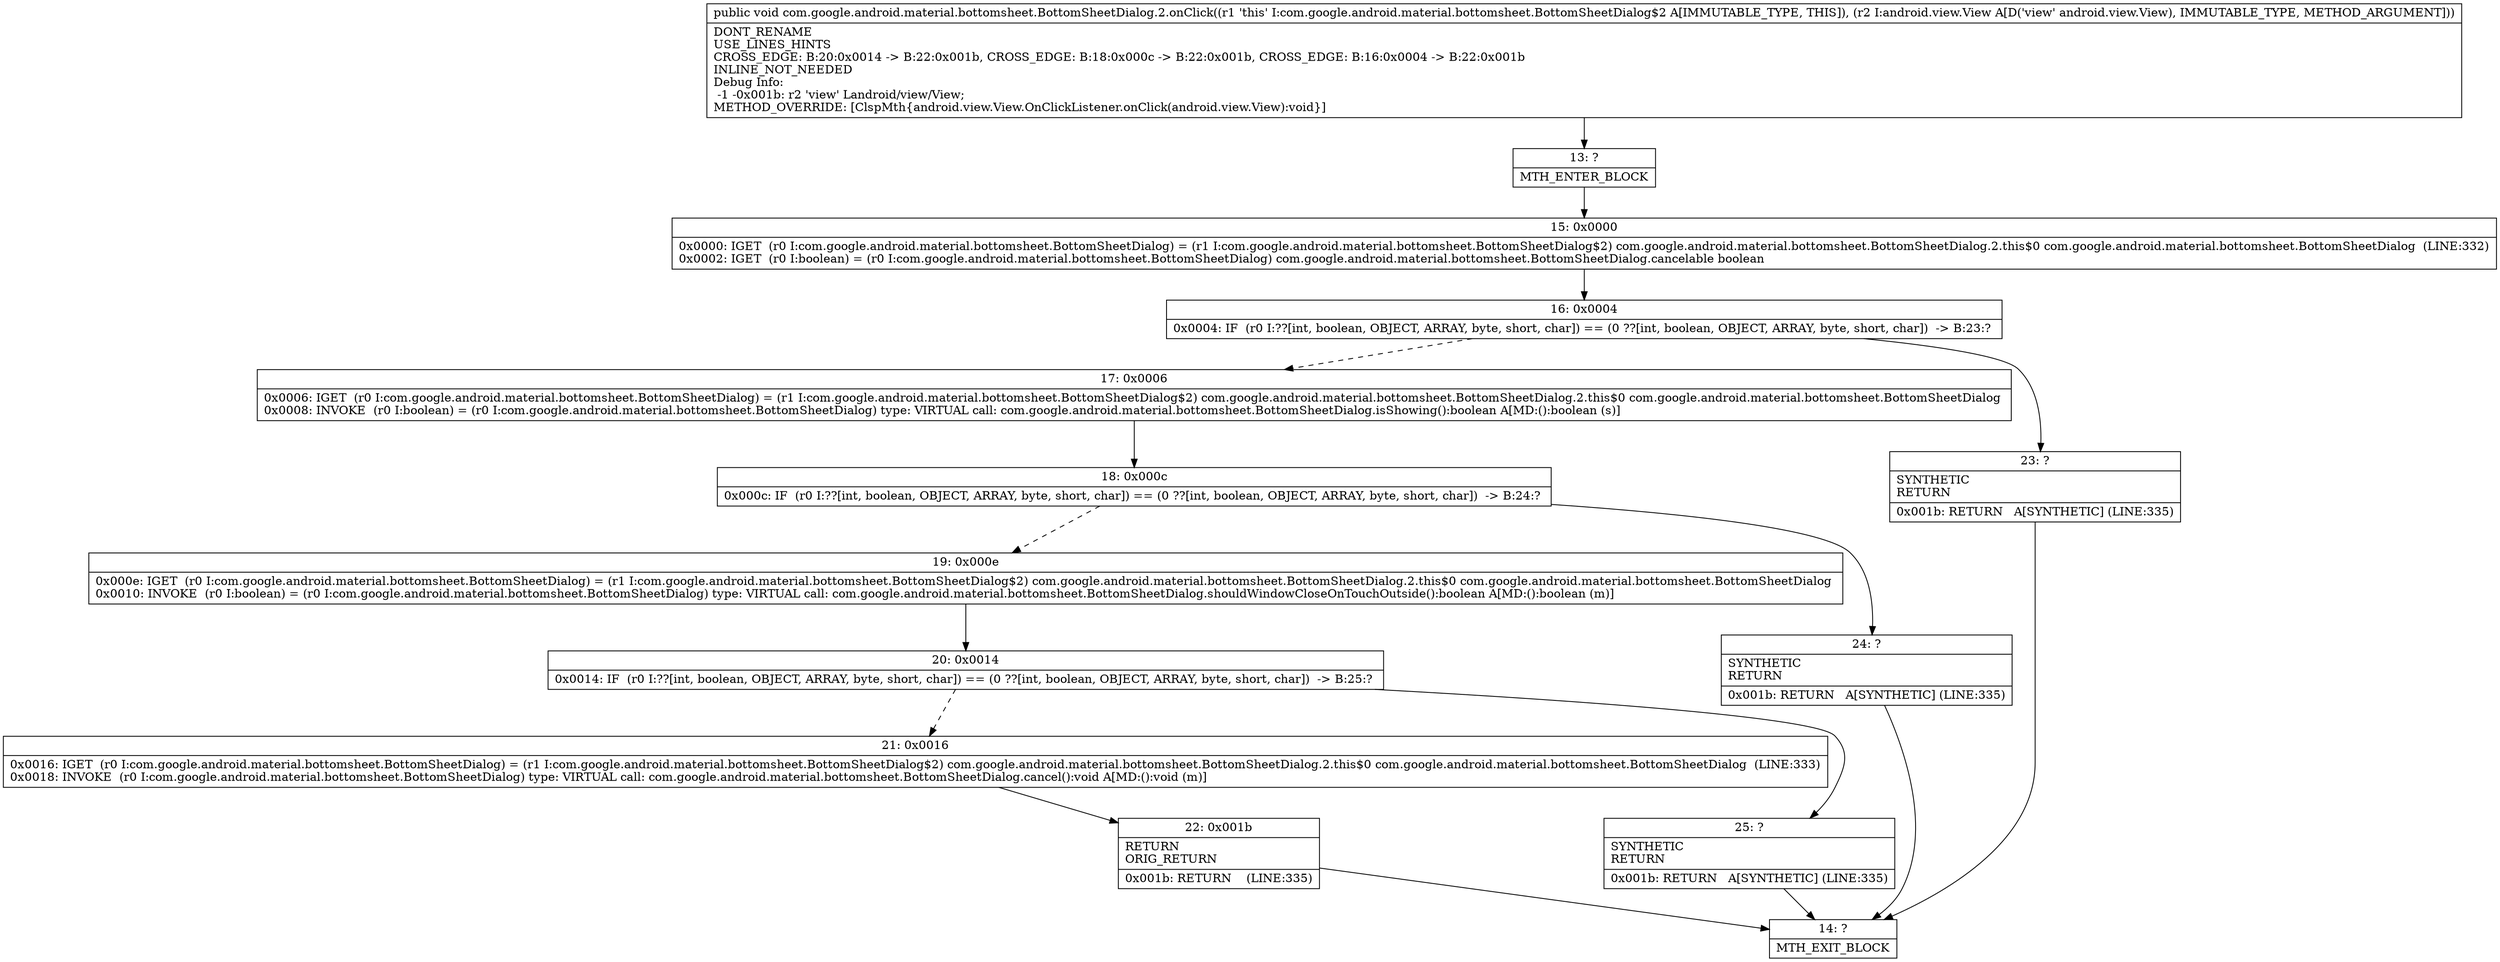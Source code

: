 digraph "CFG forcom.google.android.material.bottomsheet.BottomSheetDialog.2.onClick(Landroid\/view\/View;)V" {
Node_13 [shape=record,label="{13\:\ ?|MTH_ENTER_BLOCK\l}"];
Node_15 [shape=record,label="{15\:\ 0x0000|0x0000: IGET  (r0 I:com.google.android.material.bottomsheet.BottomSheetDialog) = (r1 I:com.google.android.material.bottomsheet.BottomSheetDialog$2) com.google.android.material.bottomsheet.BottomSheetDialog.2.this$0 com.google.android.material.bottomsheet.BottomSheetDialog  (LINE:332)\l0x0002: IGET  (r0 I:boolean) = (r0 I:com.google.android.material.bottomsheet.BottomSheetDialog) com.google.android.material.bottomsheet.BottomSheetDialog.cancelable boolean \l}"];
Node_16 [shape=record,label="{16\:\ 0x0004|0x0004: IF  (r0 I:??[int, boolean, OBJECT, ARRAY, byte, short, char]) == (0 ??[int, boolean, OBJECT, ARRAY, byte, short, char])  \-\> B:23:? \l}"];
Node_17 [shape=record,label="{17\:\ 0x0006|0x0006: IGET  (r0 I:com.google.android.material.bottomsheet.BottomSheetDialog) = (r1 I:com.google.android.material.bottomsheet.BottomSheetDialog$2) com.google.android.material.bottomsheet.BottomSheetDialog.2.this$0 com.google.android.material.bottomsheet.BottomSheetDialog \l0x0008: INVOKE  (r0 I:boolean) = (r0 I:com.google.android.material.bottomsheet.BottomSheetDialog) type: VIRTUAL call: com.google.android.material.bottomsheet.BottomSheetDialog.isShowing():boolean A[MD:():boolean (s)]\l}"];
Node_18 [shape=record,label="{18\:\ 0x000c|0x000c: IF  (r0 I:??[int, boolean, OBJECT, ARRAY, byte, short, char]) == (0 ??[int, boolean, OBJECT, ARRAY, byte, short, char])  \-\> B:24:? \l}"];
Node_19 [shape=record,label="{19\:\ 0x000e|0x000e: IGET  (r0 I:com.google.android.material.bottomsheet.BottomSheetDialog) = (r1 I:com.google.android.material.bottomsheet.BottomSheetDialog$2) com.google.android.material.bottomsheet.BottomSheetDialog.2.this$0 com.google.android.material.bottomsheet.BottomSheetDialog \l0x0010: INVOKE  (r0 I:boolean) = (r0 I:com.google.android.material.bottomsheet.BottomSheetDialog) type: VIRTUAL call: com.google.android.material.bottomsheet.BottomSheetDialog.shouldWindowCloseOnTouchOutside():boolean A[MD:():boolean (m)]\l}"];
Node_20 [shape=record,label="{20\:\ 0x0014|0x0014: IF  (r0 I:??[int, boolean, OBJECT, ARRAY, byte, short, char]) == (0 ??[int, boolean, OBJECT, ARRAY, byte, short, char])  \-\> B:25:? \l}"];
Node_21 [shape=record,label="{21\:\ 0x0016|0x0016: IGET  (r0 I:com.google.android.material.bottomsheet.BottomSheetDialog) = (r1 I:com.google.android.material.bottomsheet.BottomSheetDialog$2) com.google.android.material.bottomsheet.BottomSheetDialog.2.this$0 com.google.android.material.bottomsheet.BottomSheetDialog  (LINE:333)\l0x0018: INVOKE  (r0 I:com.google.android.material.bottomsheet.BottomSheetDialog) type: VIRTUAL call: com.google.android.material.bottomsheet.BottomSheetDialog.cancel():void A[MD:():void (m)]\l}"];
Node_22 [shape=record,label="{22\:\ 0x001b|RETURN\lORIG_RETURN\l|0x001b: RETURN    (LINE:335)\l}"];
Node_14 [shape=record,label="{14\:\ ?|MTH_EXIT_BLOCK\l}"];
Node_25 [shape=record,label="{25\:\ ?|SYNTHETIC\lRETURN\l|0x001b: RETURN   A[SYNTHETIC] (LINE:335)\l}"];
Node_24 [shape=record,label="{24\:\ ?|SYNTHETIC\lRETURN\l|0x001b: RETURN   A[SYNTHETIC] (LINE:335)\l}"];
Node_23 [shape=record,label="{23\:\ ?|SYNTHETIC\lRETURN\l|0x001b: RETURN   A[SYNTHETIC] (LINE:335)\l}"];
MethodNode[shape=record,label="{public void com.google.android.material.bottomsheet.BottomSheetDialog.2.onClick((r1 'this' I:com.google.android.material.bottomsheet.BottomSheetDialog$2 A[IMMUTABLE_TYPE, THIS]), (r2 I:android.view.View A[D('view' android.view.View), IMMUTABLE_TYPE, METHOD_ARGUMENT]))  | DONT_RENAME\lUSE_LINES_HINTS\lCROSS_EDGE: B:20:0x0014 \-\> B:22:0x001b, CROSS_EDGE: B:18:0x000c \-\> B:22:0x001b, CROSS_EDGE: B:16:0x0004 \-\> B:22:0x001b\lINLINE_NOT_NEEDED\lDebug Info:\l  \-1 \-0x001b: r2 'view' Landroid\/view\/View;\lMETHOD_OVERRIDE: [ClspMth\{android.view.View.OnClickListener.onClick(android.view.View):void\}]\l}"];
MethodNode -> Node_13;Node_13 -> Node_15;
Node_15 -> Node_16;
Node_16 -> Node_17[style=dashed];
Node_16 -> Node_23;
Node_17 -> Node_18;
Node_18 -> Node_19[style=dashed];
Node_18 -> Node_24;
Node_19 -> Node_20;
Node_20 -> Node_21[style=dashed];
Node_20 -> Node_25;
Node_21 -> Node_22;
Node_22 -> Node_14;
Node_25 -> Node_14;
Node_24 -> Node_14;
Node_23 -> Node_14;
}


